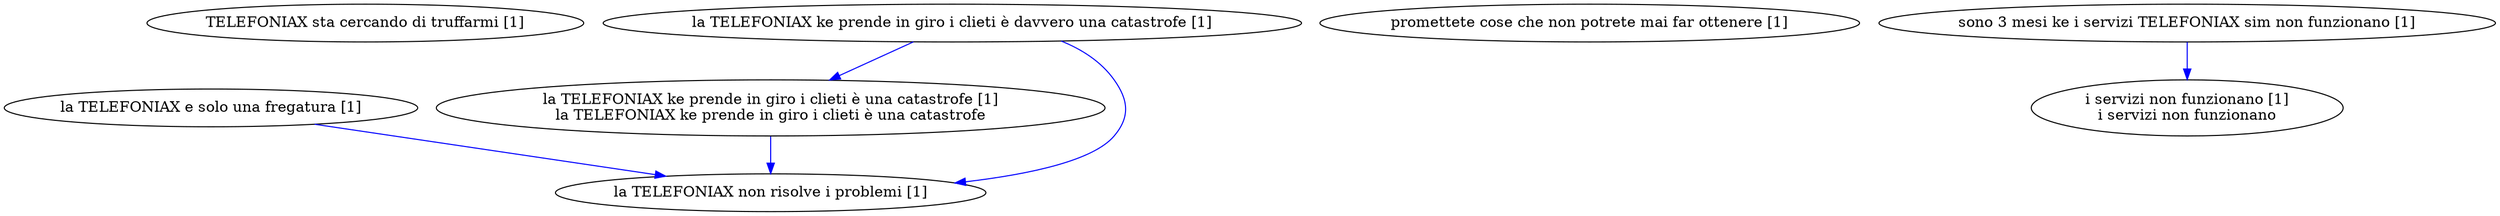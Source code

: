 digraph collapsedGraph {
"TELEFONIAX sta cercando di truffarmi [1]""la TELEFONIAX e solo una fregatura [1]""la TELEFONIAX ke prende in giro i clieti è una catastrofe [1]\nla TELEFONIAX ke prende in giro i clieti è una catastrofe""la TELEFONIAX ke prende in giro i clieti è davvero una catastrofe [1]""la TELEFONIAX non risolve i problemi [1]""promettete cose che non potrete mai far ottenere [1]""i servizi non funzionano [1]\ni servizi non funzionano""sono 3 mesi ke i servizi TELEFONIAX sim non funzionano [1]""la TELEFONIAX ke prende in giro i clieti è una catastrofe [1]\nla TELEFONIAX ke prende in giro i clieti è una catastrofe" -> "la TELEFONIAX non risolve i problemi [1]" [color=blue]
"la TELEFONIAX e solo una fregatura [1]" -> "la TELEFONIAX non risolve i problemi [1]" [color=blue]
"la TELEFONIAX ke prende in giro i clieti è davvero una catastrofe [1]" -> "la TELEFONIAX non risolve i problemi [1]" [color=blue]
"la TELEFONIAX ke prende in giro i clieti è davvero una catastrofe [1]" -> "la TELEFONIAX ke prende in giro i clieti è una catastrofe [1]\nla TELEFONIAX ke prende in giro i clieti è una catastrofe" [color=blue]
"sono 3 mesi ke i servizi TELEFONIAX sim non funzionano [1]" -> "i servizi non funzionano [1]\ni servizi non funzionano" [color=blue]
}